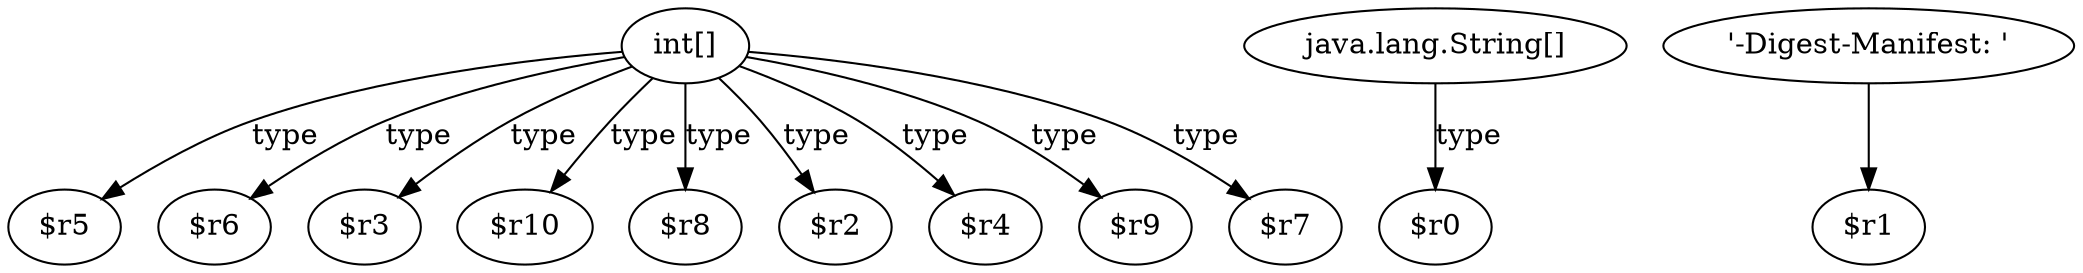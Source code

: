 digraph g {
0[label="int[]"]
1[label="$r5"]
0->1[label="type"]
2[label="$r6"]
0->2[label="type"]
3[label="$r3"]
0->3[label="type"]
4[label="$r10"]
0->4[label="type"]
5[label="java.lang.String[]"]
6[label="$r0"]
5->6[label="type"]
7[label="$r8"]
0->7[label="type"]
8[label="$r2"]
0->8[label="type"]
9[label="$r4"]
0->9[label="type"]
10[label="$r9"]
0->10[label="type"]
11[label="'-Digest-Manifest: '"]
12[label="$r1"]
11->12[label=""]
13[label="$r7"]
0->13[label="type"]
}